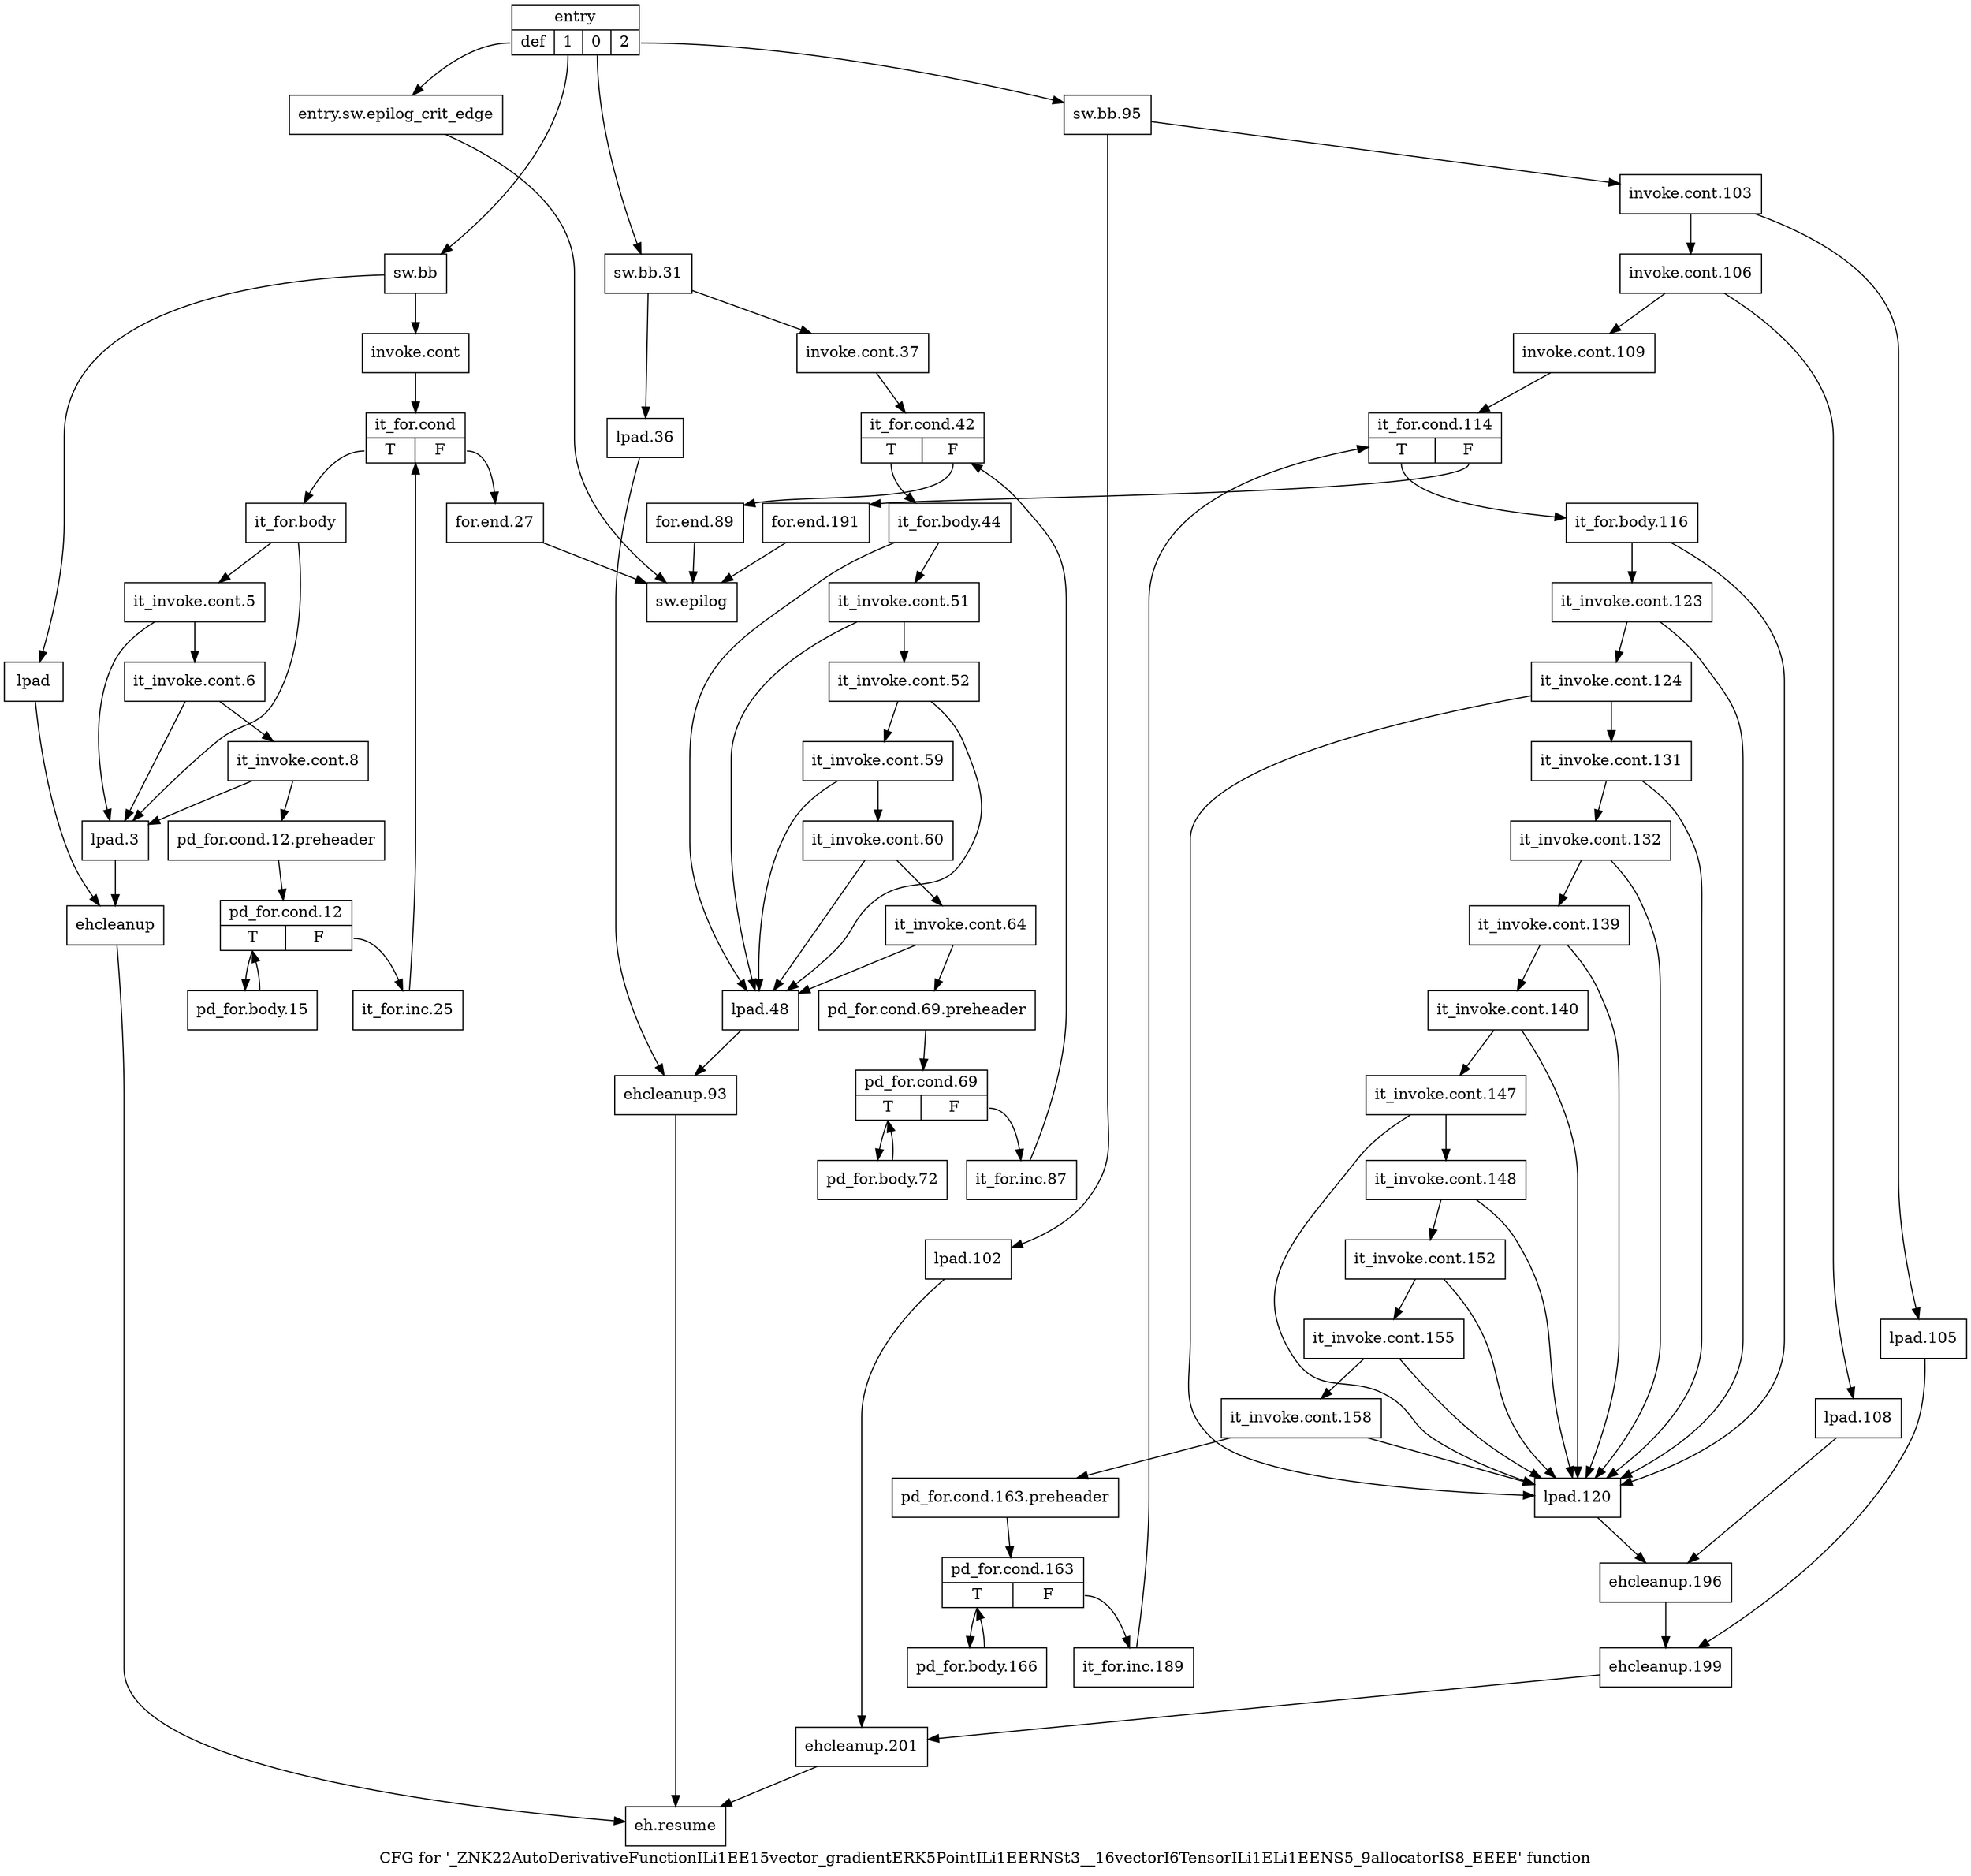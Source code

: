 digraph "CFG for '_ZNK22AutoDerivativeFunctionILi1EE15vector_gradientERK5PointILi1EERNSt3__16vectorI6TensorILi1ELi1EENS5_9allocatorIS8_EEEE' function" {
	label="CFG for '_ZNK22AutoDerivativeFunctionILi1EE15vector_gradientERK5PointILi1EERNSt3__16vectorI6TensorILi1ELi1EENS5_9allocatorIS8_EEEE' function";

	Node0x2c9d800 [shape=record,label="{entry|{<s0>def|<s1>1|<s2>0|<s3>2}}"];
	Node0x2c9d800:s0 -> Node0x2c9d850;
	Node0x2c9d800:s1 -> Node0x2c9d8a0;
	Node0x2c9d800:s2 -> Node0x2c9dd50;
	Node0x2c9d800:s3 -> Node0x2c9e2a0;
	Node0x2c9d850 [shape=record,label="{entry.sw.epilog_crit_edge}"];
	Node0x2c9d850 -> Node0x2c9ebb0;
	Node0x2c9d8a0 [shape=record,label="{sw.bb}"];
	Node0x2c9d8a0 -> Node0x2c9d8f0;
	Node0x2c9d8a0 -> Node0x2c9dbc0;
	Node0x2c9d8f0 [shape=record,label="{invoke.cont}"];
	Node0x2c9d8f0 -> Node0x2c9d940;
	Node0x2c9d940 [shape=record,label="{it_for.cond|{<s0>T|<s1>F}}"];
	Node0x2c9d940:s0 -> Node0x2c9d990;
	Node0x2c9d940:s1 -> Node0x2c9dcb0;
	Node0x2c9d990 [shape=record,label="{it_for.body}"];
	Node0x2c9d990 -> Node0x2c9d9e0;
	Node0x2c9d990 -> Node0x2c9dc10;
	Node0x2c9d9e0 [shape=record,label="{it_invoke.cont.5}"];
	Node0x2c9d9e0 -> Node0x2c9da30;
	Node0x2c9d9e0 -> Node0x2c9dc10;
	Node0x2c9da30 [shape=record,label="{it_invoke.cont.6}"];
	Node0x2c9da30 -> Node0x2c9da80;
	Node0x2c9da30 -> Node0x2c9dc10;
	Node0x2c9da80 [shape=record,label="{it_invoke.cont.8}"];
	Node0x2c9da80 -> Node0x2c9dad0;
	Node0x2c9da80 -> Node0x2c9dc10;
	Node0x2c9dad0 [shape=record,label="{pd_for.cond.12.preheader}"];
	Node0x2c9dad0 -> Node0x2c9db20;
	Node0x2c9db20 [shape=record,label="{pd_for.cond.12|{<s0>T|<s1>F}}"];
	Node0x2c9db20:s0 -> Node0x2c9db70;
	Node0x2c9db20:s1 -> Node0x2c9dc60;
	Node0x2c9db70 [shape=record,label="{pd_for.body.15}"];
	Node0x2c9db70 -> Node0x2c9db20;
	Node0x2c9dbc0 [shape=record,label="{lpad}"];
	Node0x2c9dbc0 -> Node0x2c9dd00;
	Node0x2c9dc10 [shape=record,label="{lpad.3}"];
	Node0x2c9dc10 -> Node0x2c9dd00;
	Node0x2c9dc60 [shape=record,label="{it_for.inc.25}"];
	Node0x2c9dc60 -> Node0x2c9d940;
	Node0x2c9dcb0 [shape=record,label="{for.end.27}"];
	Node0x2c9dcb0 -> Node0x2c9ebb0;
	Node0x2c9dd00 [shape=record,label="{ehcleanup}"];
	Node0x2c9dd00 -> Node0x2c9ec00;
	Node0x2c9dd50 [shape=record,label="{sw.bb.31}"];
	Node0x2c9dd50 -> Node0x2c9dda0;
	Node0x2c9dd50 -> Node0x2c9e110;
	Node0x2c9dda0 [shape=record,label="{invoke.cont.37}"];
	Node0x2c9dda0 -> Node0x2c9ddf0;
	Node0x2c9ddf0 [shape=record,label="{it_for.cond.42|{<s0>T|<s1>F}}"];
	Node0x2c9ddf0:s0 -> Node0x2c9de40;
	Node0x2c9ddf0:s1 -> Node0x2c9e200;
	Node0x2c9de40 [shape=record,label="{it_for.body.44}"];
	Node0x2c9de40 -> Node0x2c9de90;
	Node0x2c9de40 -> Node0x2c9e160;
	Node0x2c9de90 [shape=record,label="{it_invoke.cont.51}"];
	Node0x2c9de90 -> Node0x2c9dee0;
	Node0x2c9de90 -> Node0x2c9e160;
	Node0x2c9dee0 [shape=record,label="{it_invoke.cont.52}"];
	Node0x2c9dee0 -> Node0x2c9df30;
	Node0x2c9dee0 -> Node0x2c9e160;
	Node0x2c9df30 [shape=record,label="{it_invoke.cont.59}"];
	Node0x2c9df30 -> Node0x2c9df80;
	Node0x2c9df30 -> Node0x2c9e160;
	Node0x2c9df80 [shape=record,label="{it_invoke.cont.60}"];
	Node0x2c9df80 -> Node0x2c9dfd0;
	Node0x2c9df80 -> Node0x2c9e160;
	Node0x2c9dfd0 [shape=record,label="{it_invoke.cont.64}"];
	Node0x2c9dfd0 -> Node0x2c9e020;
	Node0x2c9dfd0 -> Node0x2c9e160;
	Node0x2c9e020 [shape=record,label="{pd_for.cond.69.preheader}"];
	Node0x2c9e020 -> Node0x2c9e070;
	Node0x2c9e070 [shape=record,label="{pd_for.cond.69|{<s0>T|<s1>F}}"];
	Node0x2c9e070:s0 -> Node0x2c9e0c0;
	Node0x2c9e070:s1 -> Node0x2c9e1b0;
	Node0x2c9e0c0 [shape=record,label="{pd_for.body.72}"];
	Node0x2c9e0c0 -> Node0x2c9e070;
	Node0x2c9e110 [shape=record,label="{lpad.36}"];
	Node0x2c9e110 -> Node0x2c9e250;
	Node0x2c9e160 [shape=record,label="{lpad.48}"];
	Node0x2c9e160 -> Node0x2c9e250;
	Node0x2c9e1b0 [shape=record,label="{it_for.inc.87}"];
	Node0x2c9e1b0 -> Node0x2c9ddf0;
	Node0x2c9e200 [shape=record,label="{for.end.89}"];
	Node0x2c9e200 -> Node0x2c9ebb0;
	Node0x2c9e250 [shape=record,label="{ehcleanup.93}"];
	Node0x2c9e250 -> Node0x2c9ec00;
	Node0x2c9e2a0 [shape=record,label="{sw.bb.95}"];
	Node0x2c9e2a0 -> Node0x2c9e2f0;
	Node0x2c9e2a0 -> Node0x2c9e8e0;
	Node0x2c9e2f0 [shape=record,label="{invoke.cont.103}"];
	Node0x2c9e2f0 -> Node0x2c9e340;
	Node0x2c9e2f0 -> Node0x2c9e930;
	Node0x2c9e340 [shape=record,label="{invoke.cont.106}"];
	Node0x2c9e340 -> Node0x2c9e390;
	Node0x2c9e340 -> Node0x2c9e980;
	Node0x2c9e390 [shape=record,label="{invoke.cont.109}"];
	Node0x2c9e390 -> Node0x2c9e3e0;
	Node0x2c9e3e0 [shape=record,label="{it_for.cond.114|{<s0>T|<s1>F}}"];
	Node0x2c9e3e0:s0 -> Node0x2c9e430;
	Node0x2c9e3e0:s1 -> Node0x2c9ea70;
	Node0x2c9e430 [shape=record,label="{it_for.body.116}"];
	Node0x2c9e430 -> Node0x2c9e480;
	Node0x2c9e430 -> Node0x2c9e9d0;
	Node0x2c9e480 [shape=record,label="{it_invoke.cont.123}"];
	Node0x2c9e480 -> Node0x2c9e4d0;
	Node0x2c9e480 -> Node0x2c9e9d0;
	Node0x2c9e4d0 [shape=record,label="{it_invoke.cont.124}"];
	Node0x2c9e4d0 -> Node0x2c9e520;
	Node0x2c9e4d0 -> Node0x2c9e9d0;
	Node0x2c9e520 [shape=record,label="{it_invoke.cont.131}"];
	Node0x2c9e520 -> Node0x2c9e570;
	Node0x2c9e520 -> Node0x2c9e9d0;
	Node0x2c9e570 [shape=record,label="{it_invoke.cont.132}"];
	Node0x2c9e570 -> Node0x2c9e5c0;
	Node0x2c9e570 -> Node0x2c9e9d0;
	Node0x2c9e5c0 [shape=record,label="{it_invoke.cont.139}"];
	Node0x2c9e5c0 -> Node0x2c9e610;
	Node0x2c9e5c0 -> Node0x2c9e9d0;
	Node0x2c9e610 [shape=record,label="{it_invoke.cont.140}"];
	Node0x2c9e610 -> Node0x2c9e660;
	Node0x2c9e610 -> Node0x2c9e9d0;
	Node0x2c9e660 [shape=record,label="{it_invoke.cont.147}"];
	Node0x2c9e660 -> Node0x2c9e6b0;
	Node0x2c9e660 -> Node0x2c9e9d0;
	Node0x2c9e6b0 [shape=record,label="{it_invoke.cont.148}"];
	Node0x2c9e6b0 -> Node0x2c9e700;
	Node0x2c9e6b0 -> Node0x2c9e9d0;
	Node0x2c9e700 [shape=record,label="{it_invoke.cont.152}"];
	Node0x2c9e700 -> Node0x2c9e750;
	Node0x2c9e700 -> Node0x2c9e9d0;
	Node0x2c9e750 [shape=record,label="{it_invoke.cont.155}"];
	Node0x2c9e750 -> Node0x2c9e7a0;
	Node0x2c9e750 -> Node0x2c9e9d0;
	Node0x2c9e7a0 [shape=record,label="{it_invoke.cont.158}"];
	Node0x2c9e7a0 -> Node0x2c9e7f0;
	Node0x2c9e7a0 -> Node0x2c9e9d0;
	Node0x2c9e7f0 [shape=record,label="{pd_for.cond.163.preheader}"];
	Node0x2c9e7f0 -> Node0x2c9e840;
	Node0x2c9e840 [shape=record,label="{pd_for.cond.163|{<s0>T|<s1>F}}"];
	Node0x2c9e840:s0 -> Node0x2c9e890;
	Node0x2c9e840:s1 -> Node0x2c9ea20;
	Node0x2c9e890 [shape=record,label="{pd_for.body.166}"];
	Node0x2c9e890 -> Node0x2c9e840;
	Node0x2c9e8e0 [shape=record,label="{lpad.102}"];
	Node0x2c9e8e0 -> Node0x2c9eb60;
	Node0x2c9e930 [shape=record,label="{lpad.105}"];
	Node0x2c9e930 -> Node0x2c9eb10;
	Node0x2c9e980 [shape=record,label="{lpad.108}"];
	Node0x2c9e980 -> Node0x2c9eac0;
	Node0x2c9e9d0 [shape=record,label="{lpad.120}"];
	Node0x2c9e9d0 -> Node0x2c9eac0;
	Node0x2c9ea20 [shape=record,label="{it_for.inc.189}"];
	Node0x2c9ea20 -> Node0x2c9e3e0;
	Node0x2c9ea70 [shape=record,label="{for.end.191}"];
	Node0x2c9ea70 -> Node0x2c9ebb0;
	Node0x2c9eac0 [shape=record,label="{ehcleanup.196}"];
	Node0x2c9eac0 -> Node0x2c9eb10;
	Node0x2c9eb10 [shape=record,label="{ehcleanup.199}"];
	Node0x2c9eb10 -> Node0x2c9eb60;
	Node0x2c9eb60 [shape=record,label="{ehcleanup.201}"];
	Node0x2c9eb60 -> Node0x2c9ec00;
	Node0x2c9ebb0 [shape=record,label="{sw.epilog}"];
	Node0x2c9ec00 [shape=record,label="{eh.resume}"];
}
